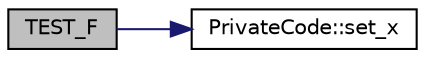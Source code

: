 digraph "TEST_F"
{
  edge [fontname="Helvetica",fontsize="10",labelfontname="Helvetica",labelfontsize="10"];
  node [fontname="Helvetica",fontsize="10",shape=record];
  rankdir="LR";
  Node3 [label="TEST_F",height=0.2,width=0.4,color="black", fillcolor="grey75", style="filled", fontcolor="black"];
  Node3 -> Node4 [color="midnightblue",fontsize="10",style="solid",fontname="Helvetica"];
  Node4 [label="PrivateCode::set_x",height=0.2,width=0.4,color="black", fillcolor="white", style="filled",URL="$dc/dc6/class_private_code.html#a8d8ac6564d6425ea793f85848bb21b39"];
}
